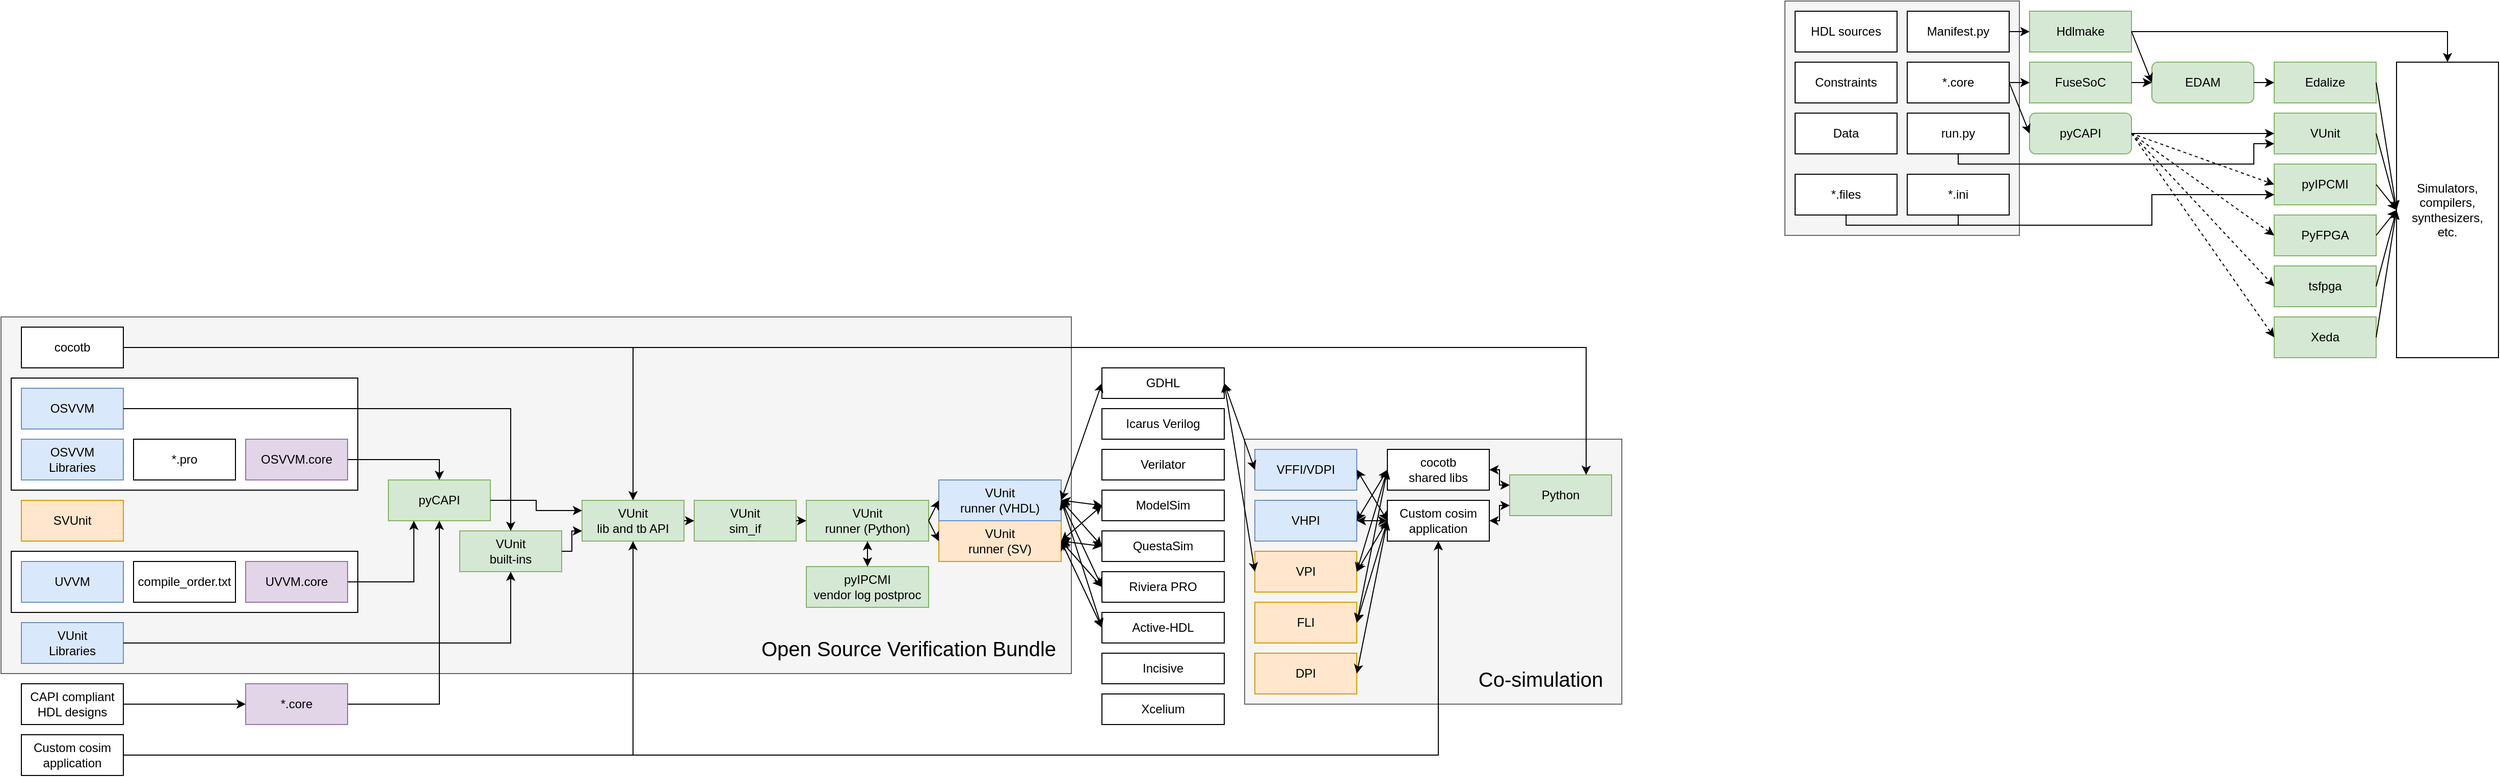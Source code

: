 <mxfile version="13.5.7" type="device"><diagram id="d2f9ASwEIC5TiRPAWjsF" name="Page-1"><mxGraphModel dx="2370" dy="1370" grid="1" gridSize="10" guides="1" tooltips="1" connect="1" arrows="1" fold="1" page="1" pageScale="1" pageWidth="3300" pageHeight="4681" math="0" shadow="0"><root><mxCell id="0"/><mxCell id="1" parent="0"/><mxCell id="IG0E6dByL6B1RZJMcGXC-5" value="" style="rounded=0;whiteSpace=wrap;html=1;fillColor=#f5f5f5;strokeColor=#666666;fontColor=#333333;" parent="1" vertex="1"><mxGeometry x="1710" y="470" width="370" height="260" as="geometry"/></mxCell><mxCell id="8mpmNhGysi4srLQqvKWt-3" value="" style="rounded=0;whiteSpace=wrap;html=1;fillColor=#f5f5f5;strokeColor=#666666;fontColor=#333333;" parent="1" vertex="1"><mxGeometry x="490" y="350" width="1050" height="350" as="geometry"/></mxCell><mxCell id="IG0E6dByL6B1RZJMcGXC-4" value="" style="rounded=0;whiteSpace=wrap;html=1;" parent="1" vertex="1"><mxGeometry x="500" y="580" width="340" height="60" as="geometry"/></mxCell><mxCell id="IG0E6dByL6B1RZJMcGXC-3" value="" style="rounded=0;whiteSpace=wrap;html=1;" parent="1" vertex="1"><mxGeometry x="500" y="410" width="340" height="110" as="geometry"/></mxCell><mxCell id="mtIA_DTUIuxuyC2sxOnX-15" value="" style="rounded=0;whiteSpace=wrap;html=1;fillColor=#f5f5f5;strokeColor=#666666;fontColor=#333333;" parent="1" vertex="1"><mxGeometry x="2240" y="40" width="230" height="230" as="geometry"/></mxCell><mxCell id="zlIwjg-5zXIZsDVePFxt-1" value="cocotb" style="rounded=0;whiteSpace=wrap;html=1;" parent="1" vertex="1"><mxGeometry x="510" y="360" width="100" height="40" as="geometry"/></mxCell><mxCell id="zlIwjg-5zXIZsDVePFxt-2" value="OSVVM&lt;br&gt;Libraries" style="rounded=0;whiteSpace=wrap;html=1;fillColor=#dae8fc;strokeColor=#6c8ebf;" parent="1" vertex="1"><mxGeometry x="510" y="470" width="100" height="40" as="geometry"/></mxCell><mxCell id="zlIwjg-5zXIZsDVePFxt-3" value="SVUnit" style="rounded=0;whiteSpace=wrap;html=1;fillColor=#ffe6cc;strokeColor=#d79b00;" parent="1" vertex="1"><mxGeometry x="510" y="530" width="100" height="40" as="geometry"/></mxCell><mxCell id="zlIwjg-5zXIZsDVePFxt-4" value="UVVM" style="rounded=0;whiteSpace=wrap;html=1;fillColor=#dae8fc;strokeColor=#6c8ebf;" parent="1" vertex="1"><mxGeometry x="510" y="590" width="100" height="40" as="geometry"/></mxCell><mxCell id="zlIwjg-5zXIZsDVePFxt-5" value="VUnit&lt;br&gt;Libraries" style="rounded=0;whiteSpace=wrap;html=1;fillColor=#dae8fc;strokeColor=#6c8ebf;" parent="1" vertex="1"><mxGeometry x="510" y="650" width="100" height="40" as="geometry"/></mxCell><mxCell id="zlIwjg-5zXIZsDVePFxt-6" value="GDHL" style="rounded=0;whiteSpace=wrap;html=1;" parent="1" vertex="1"><mxGeometry x="1570" y="400" width="120" height="30" as="geometry"/></mxCell><mxCell id="zlIwjg-5zXIZsDVePFxt-7" value="Icarus Verilog" style="rounded=0;whiteSpace=wrap;html=1;" parent="1" vertex="1"><mxGeometry x="1570" y="440" width="120" height="30" as="geometry"/></mxCell><mxCell id="zlIwjg-5zXIZsDVePFxt-8" value="Verilator" style="rounded=0;whiteSpace=wrap;html=1;" parent="1" vertex="1"><mxGeometry x="1570" y="480" width="120" height="30" as="geometry"/></mxCell><mxCell id="zlIwjg-5zXIZsDVePFxt-9" value="ModelSim" style="rounded=0;whiteSpace=wrap;html=1;" parent="1" vertex="1"><mxGeometry x="1570" y="520" width="120" height="30" as="geometry"/></mxCell><mxCell id="zlIwjg-5zXIZsDVePFxt-10" value="Riviera PRO" style="rounded=0;whiteSpace=wrap;html=1;" parent="1" vertex="1"><mxGeometry x="1570" y="600" width="120" height="30" as="geometry"/></mxCell><mxCell id="zlIwjg-5zXIZsDVePFxt-11" value="Active-HDL" style="rounded=0;whiteSpace=wrap;html=1;" parent="1" vertex="1"><mxGeometry x="1570" y="640" width="120" height="30" as="geometry"/></mxCell><mxCell id="zlIwjg-5zXIZsDVePFxt-12" value="QuestaSim" style="rounded=0;whiteSpace=wrap;html=1;" parent="1" vertex="1"><mxGeometry x="1570" y="560" width="120" height="30" as="geometry"/></mxCell><mxCell id="zlIwjg-5zXIZsDVePFxt-14" value="OSVVM.core" style="rounded=0;whiteSpace=wrap;html=1;fillColor=#e1d5e7;strokeColor=#9673a6;" parent="1" vertex="1"><mxGeometry x="730" y="470" width="100" height="40" as="geometry"/></mxCell><mxCell id="zlIwjg-5zXIZsDVePFxt-16" value="UVVM.core" style="rounded=0;whiteSpace=wrap;html=1;fillColor=#e1d5e7;strokeColor=#9673a6;" parent="1" vertex="1"><mxGeometry x="730" y="590" width="100" height="40" as="geometry"/></mxCell><mxCell id="zlIwjg-5zXIZsDVePFxt-18" value="pyCAPI" style="rounded=0;whiteSpace=wrap;html=1;fillColor=#d5e8d4;strokeColor=#82b366;" parent="1" vertex="1"><mxGeometry x="870" y="510" width="100" height="40" as="geometry"/></mxCell><mxCell id="zlIwjg-5zXIZsDVePFxt-19" value="VUnit&lt;br&gt;sim_if" style="rounded=0;whiteSpace=wrap;html=1;fillColor=#d5e8d4;strokeColor=#82b366;" parent="1" vertex="1"><mxGeometry x="1170" y="530" width="100" height="40" as="geometry"/></mxCell><mxCell id="zlIwjg-5zXIZsDVePFxt-20" value="*.pro" style="rounded=0;whiteSpace=wrap;html=1;" parent="1" vertex="1"><mxGeometry x="620" y="470" width="100" height="40" as="geometry"/></mxCell><mxCell id="zlIwjg-5zXIZsDVePFxt-21" value="compile_order.txt" style="rounded=0;whiteSpace=wrap;html=1;" parent="1" vertex="1"><mxGeometry x="620" y="590" width="100" height="40" as="geometry"/></mxCell><mxCell id="zlIwjg-5zXIZsDVePFxt-22" value="OSVVM" style="rounded=0;whiteSpace=wrap;html=1;fillColor=#dae8fc;strokeColor=#6c8ebf;" parent="1" vertex="1"><mxGeometry x="510" y="420" width="100" height="40" as="geometry"/></mxCell><mxCell id="zlIwjg-5zXIZsDVePFxt-23" value="VUnit&lt;br&gt;runner (Python)" style="rounded=0;whiteSpace=wrap;html=1;fillColor=#d5e8d4;strokeColor=#82b366;" parent="1" vertex="1"><mxGeometry x="1280" y="530" width="120" height="40" as="geometry"/></mxCell><mxCell id="zlIwjg-5zXIZsDVePFxt-27" value="Incisive" style="rounded=0;whiteSpace=wrap;html=1;" parent="1" vertex="1"><mxGeometry x="1570" y="680" width="120" height="30" as="geometry"/></mxCell><mxCell id="zlIwjg-5zXIZsDVePFxt-28" value="Xcelium" style="rounded=0;whiteSpace=wrap;html=1;" parent="1" vertex="1"><mxGeometry x="1570" y="720" width="120" height="30" as="geometry"/></mxCell><mxCell id="zlIwjg-5zXIZsDVePFxt-29" value="VUnit&lt;br&gt;built-ins" style="rounded=0;whiteSpace=wrap;html=1;fillColor=#d5e8d4;strokeColor=#82b366;" parent="1" vertex="1"><mxGeometry x="940" y="560" width="100" height="40" as="geometry"/></mxCell><mxCell id="zlIwjg-5zXIZsDVePFxt-30" value="" style="endArrow=classic;html=1;exitX=1;exitY=0.5;exitDx=0;exitDy=0;edgeStyle=orthogonalEdgeStyle;entryX=0.5;entryY=0;entryDx=0;entryDy=0;rounded=0;" parent="1" source="zlIwjg-5zXIZsDVePFxt-22" target="zlIwjg-5zXIZsDVePFxt-29" edge="1"><mxGeometry width="50" height="50" relative="1" as="geometry"><mxPoint x="960" y="590" as="sourcePoint"/><mxPoint x="1010" y="540" as="targetPoint"/></mxGeometry></mxCell><mxCell id="zlIwjg-5zXIZsDVePFxt-31" value="" style="endArrow=classic;html=1;exitX=1;exitY=0.5;exitDx=0;exitDy=0;edgeStyle=orthogonalEdgeStyle;entryX=0.5;entryY=0;entryDx=0;entryDy=0;rounded=0;" parent="1" source="zlIwjg-5zXIZsDVePFxt-1" target="zlIwjg-5zXIZsDVePFxt-34" edge="1"><mxGeometry width="50" height="50" relative="1" as="geometry"><mxPoint x="620" y="460" as="sourcePoint"/><mxPoint x="1010" y="540" as="targetPoint"/></mxGeometry></mxCell><mxCell id="zlIwjg-5zXIZsDVePFxt-32" value="" style="endArrow=classic;html=1;exitX=1;exitY=0.5;exitDx=0;exitDy=0;edgeStyle=orthogonalEdgeStyle;entryX=0.5;entryY=0;entryDx=0;entryDy=0;rounded=0;" parent="1" source="zlIwjg-5zXIZsDVePFxt-14" target="zlIwjg-5zXIZsDVePFxt-18" edge="1"><mxGeometry width="50" height="50" relative="1" as="geometry"><mxPoint x="620" y="410" as="sourcePoint"/><mxPoint x="1010" y="540" as="targetPoint"/></mxGeometry></mxCell><mxCell id="zlIwjg-5zXIZsDVePFxt-33" value="" style="endArrow=classic;html=1;exitX=1;exitY=0.5;exitDx=0;exitDy=0;edgeStyle=orthogonalEdgeStyle;entryX=0.25;entryY=1;entryDx=0;entryDy=0;rounded=0;" parent="1" source="zlIwjg-5zXIZsDVePFxt-16" target="zlIwjg-5zXIZsDVePFxt-18" edge="1"><mxGeometry width="50" height="50" relative="1" as="geometry"><mxPoint x="840" y="510" as="sourcePoint"/><mxPoint x="900" y="540" as="targetPoint"/></mxGeometry></mxCell><mxCell id="zlIwjg-5zXIZsDVePFxt-34" value="VUnit&lt;br&gt;lib and tb API" style="rounded=0;whiteSpace=wrap;html=1;fillColor=#d5e8d4;strokeColor=#82b366;" parent="1" vertex="1"><mxGeometry x="1060" y="530" width="100" height="40" as="geometry"/></mxCell><mxCell id="zlIwjg-5zXIZsDVePFxt-35" value="" style="endArrow=classic;html=1;edgeStyle=orthogonalEdgeStyle;entryX=0.5;entryY=1;entryDx=0;entryDy=0;rounded=0;" parent="1" source="zlIwjg-5zXIZsDVePFxt-5" target="zlIwjg-5zXIZsDVePFxt-29" edge="1"><mxGeometry width="50" height="50" relative="1" as="geometry"><mxPoint x="620" y="460" as="sourcePoint"/><mxPoint x="1010" y="540" as="targetPoint"/></mxGeometry></mxCell><mxCell id="zlIwjg-5zXIZsDVePFxt-36" value="" style="endArrow=classic;html=1;exitX=1;exitY=0.5;exitDx=0;exitDy=0;edgeStyle=orthogonalEdgeStyle;entryX=0;entryY=0.25;entryDx=0;entryDy=0;rounded=0;" parent="1" source="zlIwjg-5zXIZsDVePFxt-18" target="zlIwjg-5zXIZsDVePFxt-34" edge="1"><mxGeometry width="50" height="50" relative="1" as="geometry"><mxPoint x="840" y="610" as="sourcePoint"/><mxPoint x="930" y="560" as="targetPoint"/></mxGeometry></mxCell><mxCell id="zlIwjg-5zXIZsDVePFxt-37" value="" style="endArrow=classic;html=1;exitX=1;exitY=0.5;exitDx=0;exitDy=0;edgeStyle=orthogonalEdgeStyle;entryX=0;entryY=0.75;entryDx=0;entryDy=0;rounded=0;" parent="1" source="zlIwjg-5zXIZsDVePFxt-29" target="zlIwjg-5zXIZsDVePFxt-34" edge="1"><mxGeometry width="50" height="50" relative="1" as="geometry"><mxPoint x="980" y="540" as="sourcePoint"/><mxPoint x="1070" y="550" as="targetPoint"/></mxGeometry></mxCell><mxCell id="zlIwjg-5zXIZsDVePFxt-38" value="" style="endArrow=classic;html=1;entryX=0;entryY=0.5;entryDx=0;entryDy=0;exitX=1;exitY=0.5;exitDx=0;exitDy=0;" parent="1" source="zlIwjg-5zXIZsDVePFxt-34" target="zlIwjg-5zXIZsDVePFxt-19" edge="1"><mxGeometry width="50" height="50" relative="1" as="geometry"><mxPoint x="1040" y="370" as="sourcePoint"/><mxPoint x="1090" y="320" as="targetPoint"/></mxGeometry></mxCell><mxCell id="zlIwjg-5zXIZsDVePFxt-39" value="" style="endArrow=classic;html=1;entryX=0;entryY=0.5;entryDx=0;entryDy=0;exitX=1;exitY=0.5;exitDx=0;exitDy=0;" parent="1" source="zlIwjg-5zXIZsDVePFxt-19" target="zlIwjg-5zXIZsDVePFxt-23" edge="1"><mxGeometry width="50" height="50" relative="1" as="geometry"><mxPoint x="1260" y="480" as="sourcePoint"/><mxPoint x="1180" y="560" as="targetPoint"/></mxGeometry></mxCell><mxCell id="zlIwjg-5zXIZsDVePFxt-40" value="VUnit&lt;br&gt;runner (SV)" style="rounded=0;whiteSpace=wrap;html=1;fillColor=#ffe6cc;strokeColor=#d79b00;" parent="1" vertex="1"><mxGeometry x="1410" y="550" width="120" height="40" as="geometry"/></mxCell><mxCell id="zlIwjg-5zXIZsDVePFxt-41" value="VUnit&lt;br&gt;runner (VHDL)" style="rounded=0;whiteSpace=wrap;html=1;fillColor=#dae8fc;strokeColor=#6c8ebf;" parent="1" vertex="1"><mxGeometry x="1410" y="510" width="120" height="40" as="geometry"/></mxCell><mxCell id="zlIwjg-5zXIZsDVePFxt-42" value="" style="endArrow=classic;html=1;entryX=0;entryY=0.5;entryDx=0;entryDy=0;exitX=1;exitY=0.5;exitDx=0;exitDy=0;" parent="1" source="zlIwjg-5zXIZsDVePFxt-23" target="zlIwjg-5zXIZsDVePFxt-41" edge="1"><mxGeometry width="50" height="50" relative="1" as="geometry"><mxPoint x="1280" y="560" as="sourcePoint"/><mxPoint x="1290" y="560" as="targetPoint"/></mxGeometry></mxCell><mxCell id="zlIwjg-5zXIZsDVePFxt-43" value="" style="endArrow=classic;html=1;entryX=0;entryY=0.5;entryDx=0;entryDy=0;exitX=1;exitY=0.5;exitDx=0;exitDy=0;" parent="1" source="zlIwjg-5zXIZsDVePFxt-23" target="zlIwjg-5zXIZsDVePFxt-40" edge="1"><mxGeometry width="50" height="50" relative="1" as="geometry"><mxPoint x="1410" y="560" as="sourcePoint"/><mxPoint x="1420" y="540" as="targetPoint"/></mxGeometry></mxCell><mxCell id="zlIwjg-5zXIZsDVePFxt-44" value="" style="endArrow=classic;html=1;entryX=0;entryY=0.5;entryDx=0;entryDy=0;exitX=1;exitY=0.5;exitDx=0;exitDy=0;startArrow=classic;startFill=1;endFill=1;" parent="1" source="zlIwjg-5zXIZsDVePFxt-41" target="zlIwjg-5zXIZsDVePFxt-6" edge="1"><mxGeometry width="50" height="50" relative="1" as="geometry"><mxPoint x="1410" y="560" as="sourcePoint"/><mxPoint x="1420" y="540" as="targetPoint"/></mxGeometry></mxCell><mxCell id="zlIwjg-5zXIZsDVePFxt-45" value="" style="endArrow=classic;html=1;entryX=0;entryY=0.5;entryDx=0;entryDy=0;exitX=1;exitY=0.5;exitDx=0;exitDy=0;startArrow=classic;startFill=1;endFill=1;" parent="1" source="zlIwjg-5zXIZsDVePFxt-41" target="zlIwjg-5zXIZsDVePFxt-9" edge="1"><mxGeometry width="50" height="50" relative="1" as="geometry"><mxPoint x="1540" y="540" as="sourcePoint"/><mxPoint x="1580" y="400" as="targetPoint"/></mxGeometry></mxCell><mxCell id="zlIwjg-5zXIZsDVePFxt-46" value="" style="endArrow=classic;html=1;entryX=0;entryY=0.5;entryDx=0;entryDy=0;exitX=1;exitY=0.5;exitDx=0;exitDy=0;startArrow=classic;startFill=1;endFill=1;" parent="1" source="zlIwjg-5zXIZsDVePFxt-40" target="zlIwjg-5zXIZsDVePFxt-9" edge="1"><mxGeometry width="50" height="50" relative="1" as="geometry"><mxPoint x="1540" y="540" as="sourcePoint"/><mxPoint x="1580" y="520" as="targetPoint"/></mxGeometry></mxCell><mxCell id="zlIwjg-5zXIZsDVePFxt-47" value="" style="endArrow=classic;html=1;entryX=0;entryY=0.5;entryDx=0;entryDy=0;exitX=1;exitY=0.5;exitDx=0;exitDy=0;startArrow=classic;startFill=1;endFill=1;" parent="1" source="zlIwjg-5zXIZsDVePFxt-40" target="zlIwjg-5zXIZsDVePFxt-12" edge="1"><mxGeometry width="50" height="50" relative="1" as="geometry"><mxPoint x="1540" y="580" as="sourcePoint"/><mxPoint x="1580" y="520" as="targetPoint"/></mxGeometry></mxCell><mxCell id="zlIwjg-5zXIZsDVePFxt-48" value="" style="endArrow=classic;html=1;entryX=0;entryY=0.5;entryDx=0;entryDy=0;exitX=1;exitY=0.5;exitDx=0;exitDy=0;startArrow=classic;startFill=1;endFill=1;" parent="1" source="zlIwjg-5zXIZsDVePFxt-40" target="zlIwjg-5zXIZsDVePFxt-10" edge="1"><mxGeometry width="50" height="50" relative="1" as="geometry"><mxPoint x="1540" y="580" as="sourcePoint"/><mxPoint x="1580" y="560" as="targetPoint"/></mxGeometry></mxCell><mxCell id="zlIwjg-5zXIZsDVePFxt-49" value="" style="endArrow=classic;html=1;entryX=0;entryY=0.5;entryDx=0;entryDy=0;exitX=1;exitY=0.5;exitDx=0;exitDy=0;startArrow=classic;startFill=1;endFill=1;" parent="1" source="zlIwjg-5zXIZsDVePFxt-41" target="zlIwjg-5zXIZsDVePFxt-12" edge="1"><mxGeometry width="50" height="50" relative="1" as="geometry"><mxPoint x="1540" y="580" as="sourcePoint"/><mxPoint x="1580" y="600" as="targetPoint"/></mxGeometry></mxCell><mxCell id="zlIwjg-5zXIZsDVePFxt-50" value="" style="endArrow=classic;html=1;entryX=0;entryY=0.5;entryDx=0;entryDy=0;exitX=1;exitY=0.5;exitDx=0;exitDy=0;startArrow=classic;startFill=1;endFill=1;" parent="1" source="zlIwjg-5zXIZsDVePFxt-41" target="zlIwjg-5zXIZsDVePFxt-10" edge="1"><mxGeometry width="50" height="50" relative="1" as="geometry"><mxPoint x="1540" y="540" as="sourcePoint"/><mxPoint x="1580" y="560" as="targetPoint"/></mxGeometry></mxCell><mxCell id="zlIwjg-5zXIZsDVePFxt-51" value="" style="endArrow=classic;html=1;entryX=0;entryY=0.5;entryDx=0;entryDy=0;exitX=1;exitY=0.5;exitDx=0;exitDy=0;startArrow=classic;startFill=1;endFill=1;" parent="1" source="zlIwjg-5zXIZsDVePFxt-41" target="zlIwjg-5zXIZsDVePFxt-11" edge="1"><mxGeometry width="50" height="50" relative="1" as="geometry"><mxPoint x="1540" y="540" as="sourcePoint"/><mxPoint x="1580" y="600" as="targetPoint"/></mxGeometry></mxCell><mxCell id="zlIwjg-5zXIZsDVePFxt-52" value="" style="endArrow=classic;html=1;entryX=0;entryY=0.5;entryDx=0;entryDy=0;startArrow=classic;startFill=1;endFill=1;" parent="1" target="zlIwjg-5zXIZsDVePFxt-11" edge="1"><mxGeometry width="50" height="50" relative="1" as="geometry"><mxPoint x="1530" y="570" as="sourcePoint"/><mxPoint x="1580" y="640" as="targetPoint"/></mxGeometry></mxCell><mxCell id="8mpmNhGysi4srLQqvKWt-1" value="CAPI compliant&lt;br&gt;HDL designs" style="rounded=0;whiteSpace=wrap;html=1;" parent="1" vertex="1"><mxGeometry x="510" y="710" width="100" height="40" as="geometry"/></mxCell><mxCell id="8mpmNhGysi4srLQqvKWt-2" value="*.core" style="rounded=0;whiteSpace=wrap;html=1;fillColor=#e1d5e7;strokeColor=#9673a6;" parent="1" vertex="1"><mxGeometry x="730" y="710" width="100" height="40" as="geometry"/></mxCell><mxCell id="8mpmNhGysi4srLQqvKWt-4" value="" style="endArrow=classic;html=1;exitX=1;exitY=0.5;exitDx=0;exitDy=0;edgeStyle=orthogonalEdgeStyle;entryX=0.5;entryY=1;entryDx=0;entryDy=0;rounded=0;" parent="1" source="8mpmNhGysi4srLQqvKWt-2" target="zlIwjg-5zXIZsDVePFxt-18" edge="1"><mxGeometry width="50" height="50" relative="1" as="geometry"><mxPoint x="840" y="610" as="sourcePoint"/><mxPoint x="905" y="560" as="targetPoint"/></mxGeometry></mxCell><mxCell id="8mpmNhGysi4srLQqvKWt-5" value="" style="endArrow=classic;html=1;fontColor=#000000;exitX=1;exitY=0.5;exitDx=0;exitDy=0;entryX=0;entryY=0.5;entryDx=0;entryDy=0;" parent="1" source="8mpmNhGysi4srLQqvKWt-1" target="8mpmNhGysi4srLQqvKWt-2" edge="1"><mxGeometry width="50" height="50" relative="1" as="geometry"><mxPoint x="1080" y="610" as="sourcePoint"/><mxPoint x="1130" y="560" as="targetPoint"/></mxGeometry></mxCell><mxCell id="8mpmNhGysi4srLQqvKWt-6" value="VPI" style="rounded=0;whiteSpace=wrap;html=1;fillColor=#ffe6cc;strokeColor=#d79b00;" parent="1" vertex="1"><mxGeometry x="1720" y="580" width="100" height="40" as="geometry"/></mxCell><mxCell id="8mpmNhGysi4srLQqvKWt-7" value="VHPI" style="rounded=0;whiteSpace=wrap;html=1;fillColor=#dae8fc;strokeColor=#6c8ebf;" parent="1" vertex="1"><mxGeometry x="1720" y="530" width="100" height="40" as="geometry"/></mxCell><mxCell id="8mpmNhGysi4srLQqvKWt-8" value="VFFI/VDPI" style="rounded=0;whiteSpace=wrap;html=1;fillColor=#dae8fc;strokeColor=#6c8ebf;" parent="1" vertex="1"><mxGeometry x="1720" y="480" width="100" height="40" as="geometry"/></mxCell><mxCell id="8mpmNhGysi4srLQqvKWt-9" value="FLI" style="rounded=0;whiteSpace=wrap;html=1;fillColor=#ffe6cc;strokeColor=#d79b00;" parent="1" vertex="1"><mxGeometry x="1720" y="630" width="100" height="40" as="geometry"/></mxCell><mxCell id="8mpmNhGysi4srLQqvKWt-10" value="Python" style="rounded=0;whiteSpace=wrap;html=1;fillColor=#d5e8d4;strokeColor=#82b366;" parent="1" vertex="1"><mxGeometry x="1970" y="505" width="100" height="40" as="geometry"/></mxCell><mxCell id="8mpmNhGysi4srLQqvKWt-11" value="Custom cosim&lt;br&gt;application" style="rounded=0;whiteSpace=wrap;html=1;" parent="1" vertex="1"><mxGeometry x="1850" y="530" width="100" height="40" as="geometry"/></mxCell><mxCell id="8mpmNhGysi4srLQqvKWt-12" value="" style="endArrow=classic;html=1;entryX=1;entryY=0.5;entryDx=0;entryDy=0;exitX=0;exitY=0.5;exitDx=0;exitDy=0;startArrow=classic;startFill=1;endFill=1;" parent="1" source="8mpmNhGysi4srLQqvKWt-6" target="zlIwjg-5zXIZsDVePFxt-6" edge="1"><mxGeometry width="50" height="50" relative="1" as="geometry"><mxPoint x="1540" y="565.0" as="sourcePoint"/><mxPoint x="1580" y="425.0" as="targetPoint"/></mxGeometry></mxCell><mxCell id="8mpmNhGysi4srLQqvKWt-13" value="" style="endArrow=classic;html=1;entryX=1;entryY=0.5;entryDx=0;entryDy=0;exitX=0;exitY=0.5;exitDx=0;exitDy=0;startArrow=classic;startFill=1;endFill=1;" parent="1" source="8mpmNhGysi4srLQqvKWt-8" target="zlIwjg-5zXIZsDVePFxt-6" edge="1"><mxGeometry width="50" height="50" relative="1" as="geometry"><mxPoint x="1740" y="510.0" as="sourcePoint"/><mxPoint x="1700" y="425.0" as="targetPoint"/></mxGeometry></mxCell><mxCell id="8mpmNhGysi4srLQqvKWt-14" value="" style="endArrow=classic;html=1;entryX=1;entryY=0.5;entryDx=0;entryDy=0;exitX=0;exitY=0.5;exitDx=0;exitDy=0;startArrow=classic;startFill=1;endFill=1;" parent="1" source="8mpmNhGysi4srLQqvKWt-11" target="8mpmNhGysi4srLQqvKWt-6" edge="1"><mxGeometry width="50" height="50" relative="1" as="geometry"><mxPoint x="1730.0" y="510" as="sourcePoint"/><mxPoint x="1690.0" y="425" as="targetPoint"/></mxGeometry></mxCell><mxCell id="8mpmNhGysi4srLQqvKWt-15" value="cocotb&lt;br&gt;shared libs" style="rounded=0;whiteSpace=wrap;html=1;" parent="1" vertex="1"><mxGeometry x="1850" y="480" width="100" height="40" as="geometry"/></mxCell><mxCell id="8mpmNhGysi4srLQqvKWt-16" value="" style="endArrow=classic;html=1;entryX=1;entryY=0.5;entryDx=0;entryDy=0;exitX=0;exitY=0.5;exitDx=0;exitDy=0;startArrow=classic;startFill=1;endFill=1;" parent="1" source="8mpmNhGysi4srLQqvKWt-15" target="8mpmNhGysi4srLQqvKWt-6" edge="1"><mxGeometry width="50" height="50" relative="1" as="geometry"><mxPoint x="1860.0" y="585" as="sourcePoint"/><mxPoint x="1830.0" y="510" as="targetPoint"/></mxGeometry></mxCell><mxCell id="8mpmNhGysi4srLQqvKWt-17" value="" style="endArrow=classic;html=1;entryX=1;entryY=0.5;entryDx=0;entryDy=0;startArrow=classic;startFill=1;endFill=1;rounded=0;exitX=0;exitY=0.25;exitDx=0;exitDy=0;edgeStyle=orthogonalEdgeStyle;" parent="1" source="8mpmNhGysi4srLQqvKWt-10" target="8mpmNhGysi4srLQqvKWt-15" edge="1"><mxGeometry width="50" height="50" relative="1" as="geometry"><mxPoint x="1980" y="610" as="sourcePoint"/><mxPoint x="1830.0" y="510" as="targetPoint"/><Array as="points"><mxPoint x="1960" y="515"/><mxPoint x="1960" y="500"/></Array></mxGeometry></mxCell><mxCell id="8mpmNhGysi4srLQqvKWt-18" value="" style="endArrow=classic;html=1;entryX=1;entryY=0.5;entryDx=0;entryDy=0;startArrow=classic;startFill=1;endFill=1;edgeStyle=orthogonalEdgeStyle;rounded=0;exitX=0;exitY=0.75;exitDx=0;exitDy=0;" parent="1" source="8mpmNhGysi4srLQqvKWt-10" target="8mpmNhGysi4srLQqvKWt-11" edge="1"><mxGeometry width="50" height="50" relative="1" as="geometry"><mxPoint x="2010" y="780" as="sourcePoint"/><mxPoint x="1910.0" y="485" as="targetPoint"/><Array as="points"><mxPoint x="1960" y="535"/><mxPoint x="1960" y="550"/></Array></mxGeometry></mxCell><mxCell id="8mpmNhGysi4srLQqvKWt-19" value="" style="endArrow=classic;html=1;entryX=1;entryY=0.5;entryDx=0;entryDy=0;exitX=0;exitY=0.5;exitDx=0;exitDy=0;startArrow=classic;startFill=1;endFill=1;" parent="1" source="8mpmNhGysi4srLQqvKWt-15" target="8mpmNhGysi4srLQqvKWt-7" edge="1"><mxGeometry width="50" height="50" relative="1" as="geometry"><mxPoint x="1860.0" y="510" as="sourcePoint"/><mxPoint x="1830.0" y="510" as="targetPoint"/></mxGeometry></mxCell><mxCell id="8mpmNhGysi4srLQqvKWt-20" value="" style="endArrow=classic;html=1;entryX=1;entryY=0.5;entryDx=0;entryDy=0;exitX=0;exitY=0.5;exitDx=0;exitDy=0;startArrow=classic;startFill=1;endFill=1;" parent="1" source="8mpmNhGysi4srLQqvKWt-15" target="8mpmNhGysi4srLQqvKWt-9" edge="1"><mxGeometry width="50" height="50" relative="1" as="geometry"><mxPoint x="1860.0" y="510" as="sourcePoint"/><mxPoint x="1830.0" y="560" as="targetPoint"/></mxGeometry></mxCell><mxCell id="8mpmNhGysi4srLQqvKWt-21" value="" style="endArrow=classic;html=1;entryX=1;entryY=0.5;entryDx=0;entryDy=0;startArrow=classic;startFill=1;endFill=1;exitX=0;exitY=0.5;exitDx=0;exitDy=0;" parent="1" source="8mpmNhGysi4srLQqvKWt-11" target="8mpmNhGysi4srLQqvKWt-7" edge="1"><mxGeometry width="50" height="50" relative="1" as="geometry"><mxPoint x="1850" y="575" as="sourcePoint"/><mxPoint x="1830.0" y="660" as="targetPoint"/></mxGeometry></mxCell><mxCell id="8mpmNhGysi4srLQqvKWt-22" value="" style="endArrow=classic;html=1;entryX=1;entryY=0.5;entryDx=0;entryDy=0;startArrow=classic;startFill=1;endFill=1;exitX=0;exitY=0.5;exitDx=0;exitDy=0;" parent="1" source="8mpmNhGysi4srLQqvKWt-11" target="8mpmNhGysi4srLQqvKWt-8" edge="1"><mxGeometry width="50" height="50" relative="1" as="geometry"><mxPoint x="1850" y="575" as="sourcePoint"/><mxPoint x="1830.0" y="560" as="targetPoint"/></mxGeometry></mxCell><mxCell id="8mpmNhGysi4srLQqvKWt-23" value="" style="endArrow=classic;html=1;entryX=1;entryY=0.5;entryDx=0;entryDy=0;startArrow=classic;startFill=1;endFill=1;exitX=0;exitY=0.5;exitDx=0;exitDy=0;" parent="1" source="8mpmNhGysi4srLQqvKWt-11" target="8mpmNhGysi4srLQqvKWt-9" edge="1"><mxGeometry width="50" height="50" relative="1" as="geometry"><mxPoint x="1860.0" y="585" as="sourcePoint"/><mxPoint x="1830.0" y="610" as="targetPoint"/></mxGeometry></mxCell><mxCell id="mtIA_DTUIuxuyC2sxOnX-1" value="FuseSoC" style="rounded=0;whiteSpace=wrap;html=1;fillColor=#d5e8d4;strokeColor=#82b366;" parent="1" vertex="1"><mxGeometry x="2480" y="100" width="100" height="40" as="geometry"/></mxCell><mxCell id="mtIA_DTUIuxuyC2sxOnX-2" value="pyCAPI" style="rounded=1;whiteSpace=wrap;html=1;fillColor=#d5e8d4;strokeColor=#82b366;" parent="1" vertex="1"><mxGeometry x="2480" y="150" width="100" height="40" as="geometry"/></mxCell><mxCell id="mtIA_DTUIuxuyC2sxOnX-3" value="*.core" style="rounded=0;whiteSpace=wrap;html=1;" parent="1" vertex="1"><mxGeometry x="2360" y="100" width="100" height="40" as="geometry"/></mxCell><mxCell id="mtIA_DTUIuxuyC2sxOnX-4" value="HDL sources" style="rounded=0;whiteSpace=wrap;html=1;" parent="1" vertex="1"><mxGeometry x="2250" y="50" width="100" height="40" as="geometry"/></mxCell><mxCell id="mtIA_DTUIuxuyC2sxOnX-5" value="Constraints" style="rounded=0;whiteSpace=wrap;html=1;" parent="1" vertex="1"><mxGeometry x="2250" y="100" width="100" height="40" as="geometry"/></mxCell><mxCell id="mtIA_DTUIuxuyC2sxOnX-6" value="Data" style="rounded=0;whiteSpace=wrap;html=1;" parent="1" vertex="1"><mxGeometry x="2250" y="150" width="100" height="40" as="geometry"/></mxCell><mxCell id="mtIA_DTUIuxuyC2sxOnX-7" value="Xeda" style="rounded=0;whiteSpace=wrap;html=1;fillColor=#d5e8d4;strokeColor=#82b366;" parent="1" vertex="1"><mxGeometry x="2720" y="350" width="100" height="40" as="geometry"/></mxCell><mxCell id="mtIA_DTUIuxuyC2sxOnX-8" value="tsfpga" style="rounded=0;whiteSpace=wrap;html=1;fillColor=#d5e8d4;strokeColor=#82b366;" parent="1" vertex="1"><mxGeometry x="2720" y="300" width="100" height="40" as="geometry"/></mxCell><mxCell id="mtIA_DTUIuxuyC2sxOnX-9" value="PyFPGA" style="rounded=0;whiteSpace=wrap;html=1;fillColor=#d5e8d4;strokeColor=#82b366;" parent="1" vertex="1"><mxGeometry x="2720" y="250" width="100" height="40" as="geometry"/></mxCell><mxCell id="mtIA_DTUIuxuyC2sxOnX-10" value="VUnit" style="rounded=0;whiteSpace=wrap;html=1;fillColor=#d5e8d4;strokeColor=#82b366;" parent="1" vertex="1"><mxGeometry x="2720" y="150" width="100" height="40" as="geometry"/></mxCell><mxCell id="mtIA_DTUIuxuyC2sxOnX-11" value="EDAM" style="rounded=1;whiteSpace=wrap;html=1;fillColor=#d5e8d4;strokeColor=#82b366;" parent="1" vertex="1"><mxGeometry x="2600" y="100" width="100" height="40" as="geometry"/></mxCell><mxCell id="mtIA_DTUIuxuyC2sxOnX-12" value="Edalize" style="rounded=0;whiteSpace=wrap;html=1;fillColor=#d5e8d4;strokeColor=#82b366;" parent="1" vertex="1"><mxGeometry x="2720" y="100" width="100" height="40" as="geometry"/></mxCell><mxCell id="mtIA_DTUIuxuyC2sxOnX-13" value="Simulators,&lt;br&gt;compilers,&lt;br&gt;synthesizers,&lt;br&gt;etc." style="rounded=0;whiteSpace=wrap;html=1;" parent="1" vertex="1"><mxGeometry x="2840" y="100" width="100" height="290" as="geometry"/></mxCell><mxCell id="mtIA_DTUIuxuyC2sxOnX-16" value="" style="endArrow=classic;html=1;entryX=0;entryY=0.5;entryDx=0;entryDy=0;exitX=1;exitY=0.5;exitDx=0;exitDy=0;" parent="1" source="mtIA_DTUIuxuyC2sxOnX-10" target="mtIA_DTUIuxuyC2sxOnX-13" edge="1"><mxGeometry width="50" height="50" relative="1" as="geometry"><mxPoint x="2590" y="180" as="sourcePoint"/><mxPoint x="2640" y="130" as="targetPoint"/></mxGeometry></mxCell><mxCell id="mtIA_DTUIuxuyC2sxOnX-17" value="" style="endArrow=classic;html=1;exitX=1;exitY=0.5;exitDx=0;exitDy=0;entryX=0;entryY=0.5;entryDx=0;entryDy=0;" parent="1" source="mtIA_DTUIuxuyC2sxOnX-9" target="mtIA_DTUIuxuyC2sxOnX-13" edge="1"><mxGeometry width="50" height="50" relative="1" as="geometry"><mxPoint x="2710" y="10" as="sourcePoint"/><mxPoint x="2840" y="100" as="targetPoint"/></mxGeometry></mxCell><mxCell id="mtIA_DTUIuxuyC2sxOnX-18" value="" style="endArrow=classic;html=1;exitX=1;exitY=0.5;exitDx=0;exitDy=0;entryX=0;entryY=0.5;entryDx=0;entryDy=0;" parent="1" source="mtIA_DTUIuxuyC2sxOnX-8" target="mtIA_DTUIuxuyC2sxOnX-13" edge="1"><mxGeometry width="50" height="50" relative="1" as="geometry"><mxPoint x="2710" y="60" as="sourcePoint"/><mxPoint x="2850" y="110" as="targetPoint"/></mxGeometry></mxCell><mxCell id="mtIA_DTUIuxuyC2sxOnX-19" value="" style="endArrow=classic;html=1;exitX=1;exitY=0.5;exitDx=0;exitDy=0;entryX=0;entryY=0.5;entryDx=0;entryDy=0;" parent="1" source="mtIA_DTUIuxuyC2sxOnX-7" target="mtIA_DTUIuxuyC2sxOnX-13" edge="1"><mxGeometry width="50" height="50" relative="1" as="geometry"><mxPoint x="2710" y="110" as="sourcePoint"/><mxPoint x="2850" y="110" as="targetPoint"/></mxGeometry></mxCell><mxCell id="mtIA_DTUIuxuyC2sxOnX-20" value="" style="endArrow=classic;html=1;exitX=1;exitY=0.5;exitDx=0;exitDy=0;entryX=0;entryY=0.5;entryDx=0;entryDy=0;" parent="1" source="mtIA_DTUIuxuyC2sxOnX-12" target="mtIA_DTUIuxuyC2sxOnX-13" edge="1"><mxGeometry width="50" height="50" relative="1" as="geometry"><mxPoint x="2710" y="160" as="sourcePoint"/><mxPoint x="2850" y="110" as="targetPoint"/></mxGeometry></mxCell><mxCell id="mtIA_DTUIuxuyC2sxOnX-21" value="" style="endArrow=classic;html=1;exitX=1;exitY=0.5;exitDx=0;exitDy=0;entryX=0;entryY=0.5;entryDx=0;entryDy=0;" parent="1" source="mtIA_DTUIuxuyC2sxOnX-11" target="mtIA_DTUIuxuyC2sxOnX-12" edge="1"><mxGeometry width="50" height="50" relative="1" as="geometry"><mxPoint x="2830" y="210" as="sourcePoint"/><mxPoint x="2850" y="110" as="targetPoint"/></mxGeometry></mxCell><mxCell id="mtIA_DTUIuxuyC2sxOnX-22" value="" style="endArrow=classic;html=1;exitX=1;exitY=0.5;exitDx=0;exitDy=0;entryX=0;entryY=0.5;entryDx=0;entryDy=0;" parent="1" source="mtIA_DTUIuxuyC2sxOnX-1" target="mtIA_DTUIuxuyC2sxOnX-11" edge="1"><mxGeometry width="50" height="50" relative="1" as="geometry"><mxPoint x="2710" y="210" as="sourcePoint"/><mxPoint x="2570" y="280" as="targetPoint"/></mxGeometry></mxCell><mxCell id="mtIA_DTUIuxuyC2sxOnX-23" value="" style="endArrow=classic;html=1;exitX=1;exitY=0.5;exitDx=0;exitDy=0;entryX=0;entryY=0.5;entryDx=0;entryDy=0;" parent="1" source="mtIA_DTUIuxuyC2sxOnX-2" target="mtIA_DTUIuxuyC2sxOnX-10" edge="1"><mxGeometry width="50" height="50" relative="1" as="geometry"><mxPoint x="2590" y="210" as="sourcePoint"/><mxPoint x="2610" y="210" as="targetPoint"/></mxGeometry></mxCell><mxCell id="mtIA_DTUIuxuyC2sxOnX-24" value="" style="endArrow=classic;html=1;exitX=1;exitY=0.5;exitDx=0;exitDy=0;entryX=0;entryY=0.5;entryDx=0;entryDy=0;dashed=1;" parent="1" source="mtIA_DTUIuxuyC2sxOnX-2" target="mtIA_DTUIuxuyC2sxOnX-9" edge="1"><mxGeometry width="50" height="50" relative="1" as="geometry"><mxPoint x="2590" y="160" as="sourcePoint"/><mxPoint x="2600" y="50" as="targetPoint"/></mxGeometry></mxCell><mxCell id="mtIA_DTUIuxuyC2sxOnX-25" value="" style="endArrow=classic;html=1;exitX=1;exitY=0.5;exitDx=0;exitDy=0;entryX=0;entryY=0.5;entryDx=0;entryDy=0;dashed=1;" parent="1" source="mtIA_DTUIuxuyC2sxOnX-2" target="mtIA_DTUIuxuyC2sxOnX-8" edge="1"><mxGeometry width="50" height="50" relative="1" as="geometry"><mxPoint x="2590" y="160" as="sourcePoint"/><mxPoint x="2610" y="60" as="targetPoint"/></mxGeometry></mxCell><mxCell id="mtIA_DTUIuxuyC2sxOnX-26" value="" style="endArrow=classic;html=1;exitX=1;exitY=0.5;exitDx=0;exitDy=0;entryX=0;entryY=0.5;entryDx=0;entryDy=0;dashed=1;" parent="1" source="mtIA_DTUIuxuyC2sxOnX-2" target="mtIA_DTUIuxuyC2sxOnX-7" edge="1"><mxGeometry width="50" height="50" relative="1" as="geometry"><mxPoint x="2590" y="160" as="sourcePoint"/><mxPoint x="2610" y="110" as="targetPoint"/></mxGeometry></mxCell><mxCell id="mtIA_DTUIuxuyC2sxOnX-27" value="" style="endArrow=classic;html=1;exitX=1;exitY=0.5;exitDx=0;exitDy=0;entryX=0;entryY=0.5;entryDx=0;entryDy=0;" parent="1" source="mtIA_DTUIuxuyC2sxOnX-3" target="mtIA_DTUIuxuyC2sxOnX-2" edge="1"><mxGeometry width="50" height="50" relative="1" as="geometry"><mxPoint x="2590" y="160" as="sourcePoint"/><mxPoint x="2480" y="150" as="targetPoint"/></mxGeometry></mxCell><mxCell id="mtIA_DTUIuxuyC2sxOnX-29" value="" style="endArrow=classic;html=1;exitX=1;exitY=0.5;exitDx=0;exitDy=0;entryX=0;entryY=0.5;entryDx=0;entryDy=0;" parent="1" source="mtIA_DTUIuxuyC2sxOnX-3" target="mtIA_DTUIuxuyC2sxOnX-1" edge="1"><mxGeometry width="50" height="50" relative="1" as="geometry"><mxPoint x="2470" y="160" as="sourcePoint"/><mxPoint x="2490" y="160" as="targetPoint"/></mxGeometry></mxCell><mxCell id="mtIA_DTUIuxuyC2sxOnX-31" value="Hdlmake" style="rounded=0;whiteSpace=wrap;html=1;fillColor=#d5e8d4;strokeColor=#82b366;" parent="1" vertex="1"><mxGeometry x="2480" y="50" width="100" height="40" as="geometry"/></mxCell><mxCell id="mtIA_DTUIuxuyC2sxOnX-32" value="" style="endArrow=classic;html=1;exitX=1;exitY=0.5;exitDx=0;exitDy=0;entryX=0;entryY=0.5;entryDx=0;entryDy=0;" parent="1" source="mtIA_DTUIuxuyC2sxOnX-31" target="mtIA_DTUIuxuyC2sxOnX-11" edge="1"><mxGeometry width="50" height="50" relative="1" as="geometry"><mxPoint x="2590" y="130" as="sourcePoint"/><mxPoint x="2610" y="130" as="targetPoint"/></mxGeometry></mxCell><mxCell id="mtIA_DTUIuxuyC2sxOnX-33" value="run.py" style="rounded=0;whiteSpace=wrap;html=1;" parent="1" vertex="1"><mxGeometry x="2360" y="150" width="100" height="40" as="geometry"/></mxCell><mxCell id="mtIA_DTUIuxuyC2sxOnX-34" value="" style="endArrow=classic;html=1;exitX=0.5;exitY=1;exitDx=0;exitDy=0;entryX=0;entryY=0.75;entryDx=0;entryDy=0;edgeStyle=orthogonalEdgeStyle;rounded=0;" parent="1" source="mtIA_DTUIuxuyC2sxOnX-33" target="mtIA_DTUIuxuyC2sxOnX-10" edge="1"><mxGeometry width="50" height="50" relative="1" as="geometry"><mxPoint x="2590" y="180" as="sourcePoint"/><mxPoint x="2730" y="180" as="targetPoint"/><Array as="points"><mxPoint x="2410" y="200"/><mxPoint x="2700" y="200"/><mxPoint x="2700" y="180"/></Array></mxGeometry></mxCell><mxCell id="mtIA_DTUIuxuyC2sxOnX-35" value="Manifest.py" style="rounded=0;whiteSpace=wrap;html=1;" parent="1" vertex="1"><mxGeometry x="2360" y="50" width="100" height="40" as="geometry"/></mxCell><mxCell id="mtIA_DTUIuxuyC2sxOnX-36" value="" style="endArrow=classic;html=1;exitX=1;exitY=0.5;exitDx=0;exitDy=0;entryX=0;entryY=0.5;entryDx=0;entryDy=0;" parent="1" source="mtIA_DTUIuxuyC2sxOnX-35" target="mtIA_DTUIuxuyC2sxOnX-31" edge="1"><mxGeometry width="50" height="50" relative="1" as="geometry"><mxPoint x="2590" y="80" as="sourcePoint"/><mxPoint x="2610" y="130" as="targetPoint"/></mxGeometry></mxCell><mxCell id="S_3mn23QbebFaimZnyT2-1" value="" style="endArrow=classic;html=1;exitX=1;exitY=0.5;exitDx=0;exitDy=0;entryX=0.5;entryY=0;entryDx=0;entryDy=0;edgeStyle=orthogonalEdgeStyle;rounded=0;" parent="1" source="mtIA_DTUIuxuyC2sxOnX-31" target="mtIA_DTUIuxuyC2sxOnX-13" edge="1"><mxGeometry width="50" height="50" relative="1" as="geometry"><mxPoint x="2590" y="80" as="sourcePoint"/><mxPoint x="2610" y="130" as="targetPoint"/></mxGeometry></mxCell><mxCell id="IG0E6dByL6B1RZJMcGXC-1" value="" style="endArrow=classic;html=1;exitX=1;exitY=0.5;exitDx=0;exitDy=0;edgeStyle=orthogonalEdgeStyle;entryX=0.75;entryY=0;entryDx=0;entryDy=0;rounded=0;" parent="1" source="zlIwjg-5zXIZsDVePFxt-1" target="8mpmNhGysi4srLQqvKWt-10" edge="1"><mxGeometry width="50" height="50" relative="1" as="geometry"><mxPoint x="620" y="410" as="sourcePoint"/><mxPoint x="1120.0" y="540" as="targetPoint"/><Array as="points"><mxPoint x="2045" y="380"/></Array></mxGeometry></mxCell><mxCell id="IG0E6dByL6B1RZJMcGXC-6" value="Custom cosim&lt;br&gt;application" style="rounded=0;whiteSpace=wrap;html=1;" parent="1" vertex="1"><mxGeometry x="510" y="760" width="100" height="40" as="geometry"/></mxCell><mxCell id="IG0E6dByL6B1RZJMcGXC-7" value="" style="endArrow=classic;html=1;exitX=1;exitY=0.5;exitDx=0;exitDy=0;edgeStyle=orthogonalEdgeStyle;entryX=0.5;entryY=1;entryDx=0;entryDy=0;rounded=0;" parent="1" source="IG0E6dByL6B1RZJMcGXC-6" target="zlIwjg-5zXIZsDVePFxt-34" edge="1"><mxGeometry width="50" height="50" relative="1" as="geometry"><mxPoint x="840.0" y="740" as="sourcePoint"/><mxPoint x="930.0" y="560" as="targetPoint"/></mxGeometry></mxCell><mxCell id="IG0E6dByL6B1RZJMcGXC-8" value="" style="endArrow=classic;html=1;exitX=1;exitY=0.5;exitDx=0;exitDy=0;edgeStyle=orthogonalEdgeStyle;rounded=0;entryX=0.5;entryY=1;entryDx=0;entryDy=0;" parent="1" source="IG0E6dByL6B1RZJMcGXC-6" target="8mpmNhGysi4srLQqvKWt-11" edge="1"><mxGeometry width="50" height="50" relative="1" as="geometry"><mxPoint x="620" y="790" as="sourcePoint"/><mxPoint x="1920" y="730" as="targetPoint"/></mxGeometry></mxCell><mxCell id="_-4wS_JDql1Luh_HgSd7-1" value="*.ini" style="rounded=0;whiteSpace=wrap;html=1;" parent="1" vertex="1"><mxGeometry x="2360" y="210" width="100" height="40" as="geometry"/></mxCell><mxCell id="_-4wS_JDql1Luh_HgSd7-2" value="*.files" style="rounded=0;whiteSpace=wrap;html=1;" parent="1" vertex="1"><mxGeometry x="2250" y="210" width="100" height="40" as="geometry"/></mxCell><mxCell id="_-4wS_JDql1Luh_HgSd7-3" value="pyIPCMI" style="rounded=0;whiteSpace=wrap;html=1;fillColor=#d5e8d4;strokeColor=#82b366;" parent="1" vertex="1"><mxGeometry x="2720" y="200" width="100" height="40" as="geometry"/></mxCell><mxCell id="_-4wS_JDql1Luh_HgSd7-4" value="" style="endArrow=classic;html=1;entryX=0;entryY=0.5;entryDx=0;entryDy=0;dashed=1;exitX=1;exitY=0.5;exitDx=0;exitDy=0;" parent="1" source="mtIA_DTUIuxuyC2sxOnX-2" target="_-4wS_JDql1Luh_HgSd7-3" edge="1"><mxGeometry width="50" height="50" relative="1" as="geometry"><mxPoint x="2570" y="270" as="sourcePoint"/><mxPoint x="2730" y="330" as="targetPoint"/></mxGeometry></mxCell><mxCell id="_-4wS_JDql1Luh_HgSd7-5" value="" style="endArrow=classic;html=1;exitX=0.5;exitY=1;exitDx=0;exitDy=0;entryX=0;entryY=0.75;entryDx=0;entryDy=0;edgeStyle=orthogonalEdgeStyle;rounded=0;" parent="1" source="_-4wS_JDql1Luh_HgSd7-2" target="_-4wS_JDql1Luh_HgSd7-3" edge="1"><mxGeometry width="50" height="50" relative="1" as="geometry"><mxPoint x="2420" y="200" as="sourcePoint"/><mxPoint x="2730" y="190" as="targetPoint"/><Array as="points"><mxPoint x="2300" y="260"/><mxPoint x="2600" y="260"/><mxPoint x="2600" y="230"/></Array></mxGeometry></mxCell><mxCell id="_-4wS_JDql1Luh_HgSd7-6" value="" style="endArrow=classic;html=1;exitX=0.5;exitY=1;exitDx=0;exitDy=0;entryX=0;entryY=0.75;entryDx=0;entryDy=0;edgeStyle=orthogonalEdgeStyle;rounded=0;" parent="1" source="_-4wS_JDql1Luh_HgSd7-1" target="_-4wS_JDql1Luh_HgSd7-3" edge="1"><mxGeometry width="50" height="50" relative="1" as="geometry"><mxPoint x="2470" y="290" as="sourcePoint"/><mxPoint x="2730" y="390" as="targetPoint"/><Array as="points"><mxPoint x="2410" y="260"/><mxPoint x="2600" y="260"/><mxPoint x="2600" y="230"/></Array></mxGeometry></mxCell><mxCell id="_-4wS_JDql1Luh_HgSd7-7" value="" style="endArrow=classic;html=1;exitX=1;exitY=0.5;exitDx=0;exitDy=0;entryX=0;entryY=0.5;entryDx=0;entryDy=0;" parent="1" source="_-4wS_JDql1Luh_HgSd7-3" target="mtIA_DTUIuxuyC2sxOnX-13" edge="1"><mxGeometry width="50" height="50" relative="1" as="geometry"><mxPoint x="2830" y="330.0" as="sourcePoint"/><mxPoint x="2850" y="235.0" as="targetPoint"/></mxGeometry></mxCell><mxCell id="jfquOf9dDFEfQXhfjCiT-1" value="pyIPCMI&lt;br&gt;vendor log postproc" style="rounded=0;whiteSpace=wrap;html=1;fillColor=#d5e8d4;strokeColor=#82b366;" parent="1" vertex="1"><mxGeometry x="1280" y="595" width="120" height="40" as="geometry"/></mxCell><mxCell id="jfquOf9dDFEfQXhfjCiT-2" value="" style="endArrow=classic;html=1;entryX=0.5;entryY=0;entryDx=0;entryDy=0;exitX=0.5;exitY=1;exitDx=0;exitDy=0;startArrow=classic;startFill=1;" parent="1" source="zlIwjg-5zXIZsDVePFxt-23" target="jfquOf9dDFEfQXhfjCiT-1" edge="1"><mxGeometry width="50" height="50" relative="1" as="geometry"><mxPoint x="1410" y="560" as="sourcePoint"/><mxPoint x="1420" y="580" as="targetPoint"/></mxGeometry></mxCell><mxCell id="dN1bju9Ac9nDzZc7p51h-1" value="DPI" style="rounded=0;whiteSpace=wrap;html=1;fillColor=#ffe6cc;strokeColor=#d79b00;" vertex="1" parent="1"><mxGeometry x="1720" y="680" width="100" height="40" as="geometry"/></mxCell><mxCell id="dN1bju9Ac9nDzZc7p51h-2" value="" style="endArrow=classic;html=1;entryX=1;entryY=0.5;entryDx=0;entryDy=0;startArrow=classic;startFill=1;endFill=1;exitX=0;exitY=0.5;exitDx=0;exitDy=0;" edge="1" parent="1" source="8mpmNhGysi4srLQqvKWt-11" target="dN1bju9Ac9nDzZc7p51h-1"><mxGeometry width="50" height="50" relative="1" as="geometry"><mxPoint x="1860" y="560" as="sourcePoint"/><mxPoint x="1830" y="660" as="targetPoint"/></mxGeometry></mxCell><mxCell id="dN1bju9Ac9nDzZc7p51h-3" value="Open Source Verification Bundle" style="text;html=1;align=center;verticalAlign=middle;resizable=0;points=[];autosize=1;fontSize=20;" vertex="1" parent="1"><mxGeometry x="1230" y="660" width="300" height="30" as="geometry"/></mxCell><mxCell id="dN1bju9Ac9nDzZc7p51h-4" value="Co-simulation" style="text;html=1;align=center;verticalAlign=middle;resizable=0;points=[];autosize=1;fontSize=20;" vertex="1" parent="1"><mxGeometry x="1930" y="690" width="140" height="30" as="geometry"/></mxCell></root></mxGraphModel></diagram></mxfile>